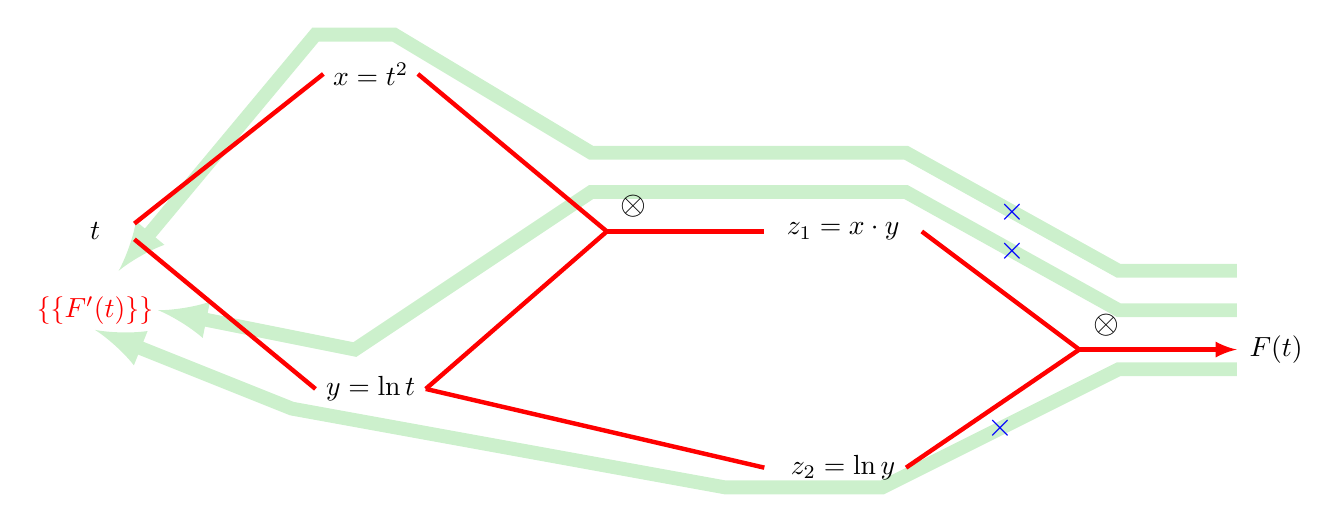 \begin{tikzpicture}

\draw[->,>=latex,ultra thick,green!70!black!20,line width=5pt] (11,-1.75) to ++(-1.5,0) to node[midway,blue,scale=1.2]{$\times$} ++(-3,-1.5) to ++(-2,0) to ++(-5.5,1) to ++(-2.5,1) ;

\draw[->,>=latex,ultra thick,green!70!black!20,line width=5pt] (11,-1) to ++(-1.5,0) to node[midway,blue,scale=1.2]{$\times$} ++(-2.7,1.5) to ++(-4,0) to ++(-3,-2) to ++(-2.5,0.5); 

\draw[->,>=latex,ultra thick,green!70!black!20,line width=5pt] (11,-0.5) to ++(-1.5,0) to node[midway,blue,scale=1.2]{$\times$} ++(-2.7,1.5) to ++(-4,0) to ++(-2.5,1.5) to ++(-1,0) to ++(-2.5,-3); 

\node at (-3.5,0) {$t$};
\node at (0,2) {$x=t^2$};
\node at (0,-2) {$y=\ln t$};
\node at (6,0) {$z_1 = x\cdot y$};
\node at (6,-3) {$z_2 =\ln y$};


\node[red] at (-3.5,-1) {$\{\{F'(t)\}\}$};




\node at (11.5,-1.5) {$F(t)$};


\draw[ultra thick,red] (-0.6,2) -- (-3,0.1);
\draw[ultra thick,red] (-0.7,-2) -- (-3,-0.1);
\draw[ultra thick,red]  (0.6,2) -- (3,0);
\draw[ultra thick,red] (0.7,-2) -- (3,0);

\draw[ultra thick,red] (0.7,-2) -- (5,-3);

 \draw[ultra thick,red] (3,0) -- ++(2,0) node[pos=0,above right,black,scale=1.2]{$\otimes$} ;

\draw[ultra thick,red] (7,-0) -- (9,-1.5);
\draw[ultra thick,red]  (6.8,-3) -- (9,-1.5);
 \draw[->,>=latex,ultra thick,red] (9,-1.5) -- ++(2,0) node[pos=0,above right,black,scale=1.2]{$\otimes$} ;


 

\end{tikzpicture}